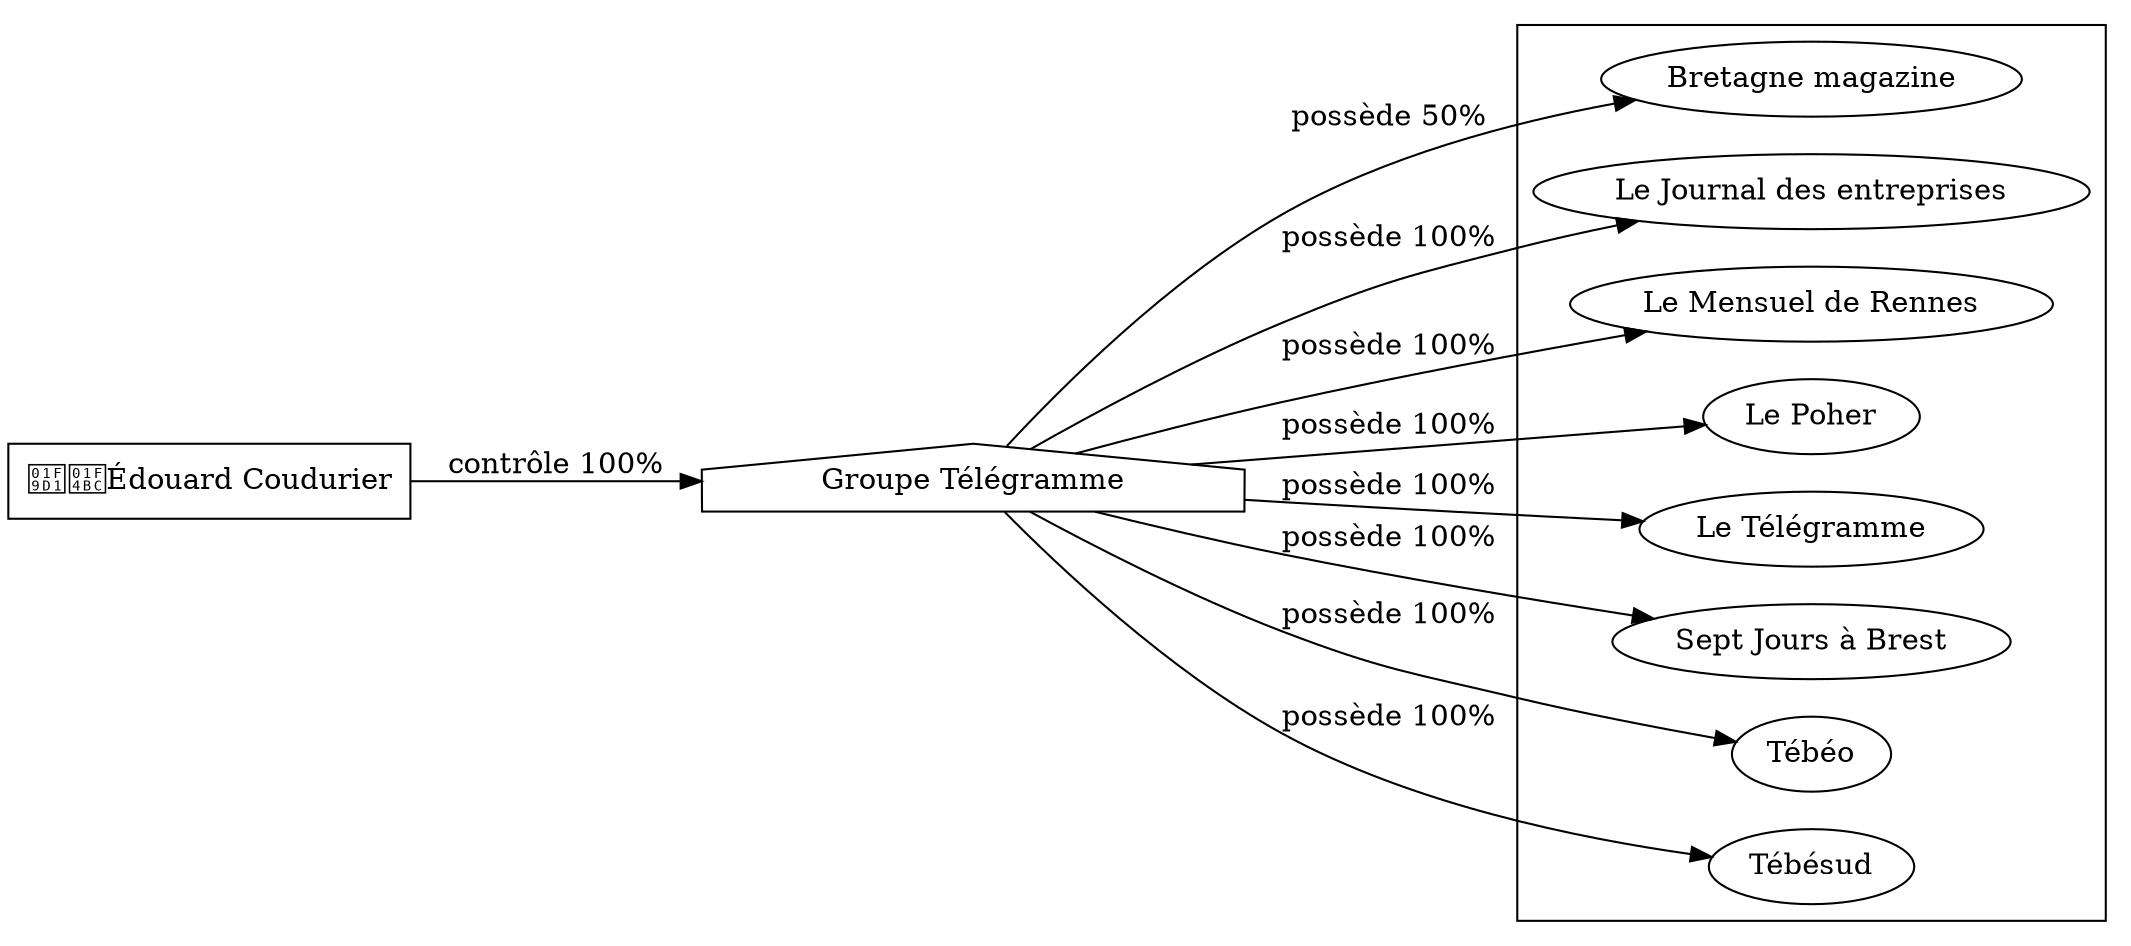 digraph {
  rankdir=LR;
  subgraph roots {
    
      "edouard-coudurier-266"[label="🧑‍💼Édouard Coudurier" shape=box]
    
  }

  
    "groupe-telegramme-267"[label="Groupe Télégramme" shape=house]
  

  subgraph clusterLeaves {
    
      "bretagne-magazine-275"[label="Bretagne magazine"]
    
      "le-journal-des-entreprises-274"[label="Le Journal des entreprises"]
    
      "le-mensuel-de-rennes-272"[label="Le Mensuel de Rennes"]
    
      "le-poher-269"[label="Le Poher"]
    
      "le-telegramme-268"[label="Le Télégramme"]
    
      "sept-jours-a-brest-273"[label="Sept Jours à Brest"]
    
      "tebeo-270"[label="Tébéo"]
    
      "tebesud-271"[label="Tébésud"]
    
  }

  
    "edouard-coudurier-266" -> "groupe-telegramme-267" [
      label="contrôle 100%"
    ]
  
    "groupe-telegramme-267" -> "bretagne-magazine-275" [
      label="possède 50%"
    ]
  
    "groupe-telegramme-267" -> "le-journal-des-entreprises-274" [
      label="possède 100%"
    ]
  
    "groupe-telegramme-267" -> "le-mensuel-de-rennes-272" [
      label="possède 100%"
    ]
  
    "groupe-telegramme-267" -> "le-poher-269" [
      label="possède 100%"
    ]
  
    "groupe-telegramme-267" -> "le-telegramme-268" [
      label="possède 100%"
    ]
  
    "groupe-telegramme-267" -> "sept-jours-a-brest-273" [
      label="possède 100%"
    ]
  
    "groupe-telegramme-267" -> "tebeo-270" [
      label="possède 100%"
    ]
  
    "groupe-telegramme-267" -> "tebesud-271" [
      label="possède 100%"
    ]
  
}

